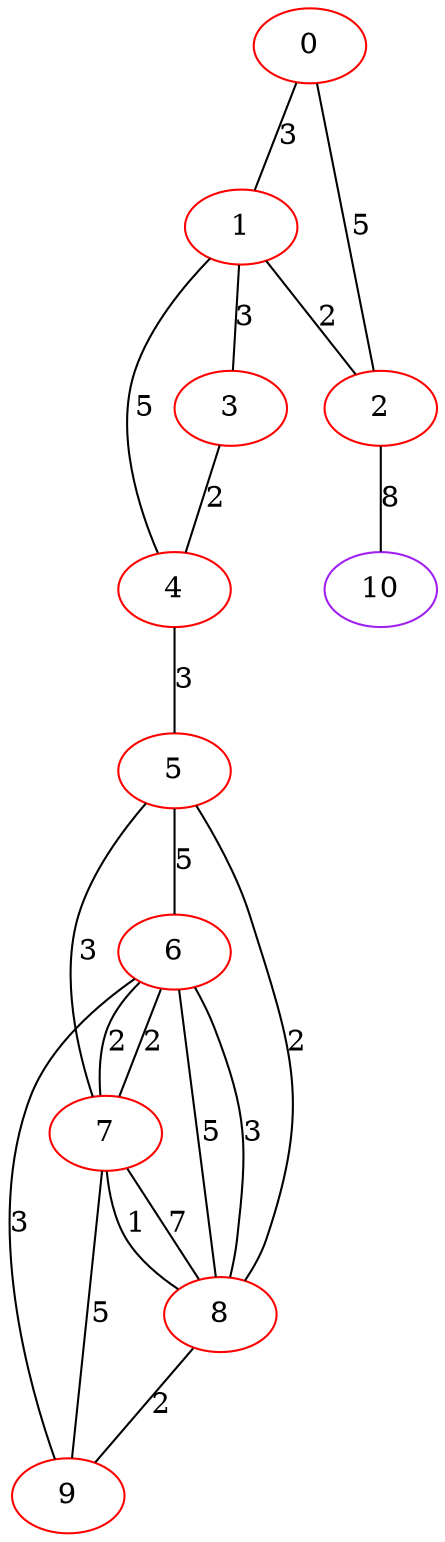 graph "" {
0 [color=red, weight=1];
1 [color=red, weight=1];
2 [color=red, weight=1];
3 [color=red, weight=1];
4 [color=red, weight=1];
5 [color=red, weight=1];
6 [color=red, weight=1];
7 [color=red, weight=1];
8 [color=red, weight=1];
9 [color=red, weight=1];
10 [color=purple, weight=4];
0 -- 1  [key=0, label=3];
0 -- 2  [key=0, label=5];
1 -- 2  [key=0, label=2];
1 -- 3  [key=0, label=3];
1 -- 4  [key=0, label=5];
2 -- 10  [key=0, label=8];
3 -- 4  [key=0, label=2];
4 -- 5  [key=0, label=3];
5 -- 8  [key=0, label=2];
5 -- 6  [key=0, label=5];
5 -- 7  [key=0, label=3];
6 -- 8  [key=0, label=5];
6 -- 8  [key=1, label=3];
6 -- 9  [key=0, label=3];
6 -- 7  [key=0, label=2];
6 -- 7  [key=1, label=2];
7 -- 8  [key=0, label=7];
7 -- 8  [key=1, label=1];
7 -- 9  [key=0, label=5];
8 -- 9  [key=0, label=2];
}
